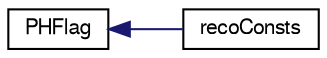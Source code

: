 digraph "Graphical Class Hierarchy"
{
  bgcolor="transparent";
  edge [fontname="FreeSans",fontsize="10",labelfontname="FreeSans",labelfontsize="10"];
  node [fontname="FreeSans",fontsize="10",shape=record];
  rankdir="LR";
  Node1 [label="PHFlag",height=0.2,width=0.4,color="black",URL="$d1/da8/classPHFlag.html"];
  Node1 -> Node2 [dir="back",color="midnightblue",fontsize="10",style="solid",fontname="FreeSans"];
  Node2 [label="recoConsts",height=0.2,width=0.4,color="black",URL="$d8/d14/classrecoConsts.html"];
}
